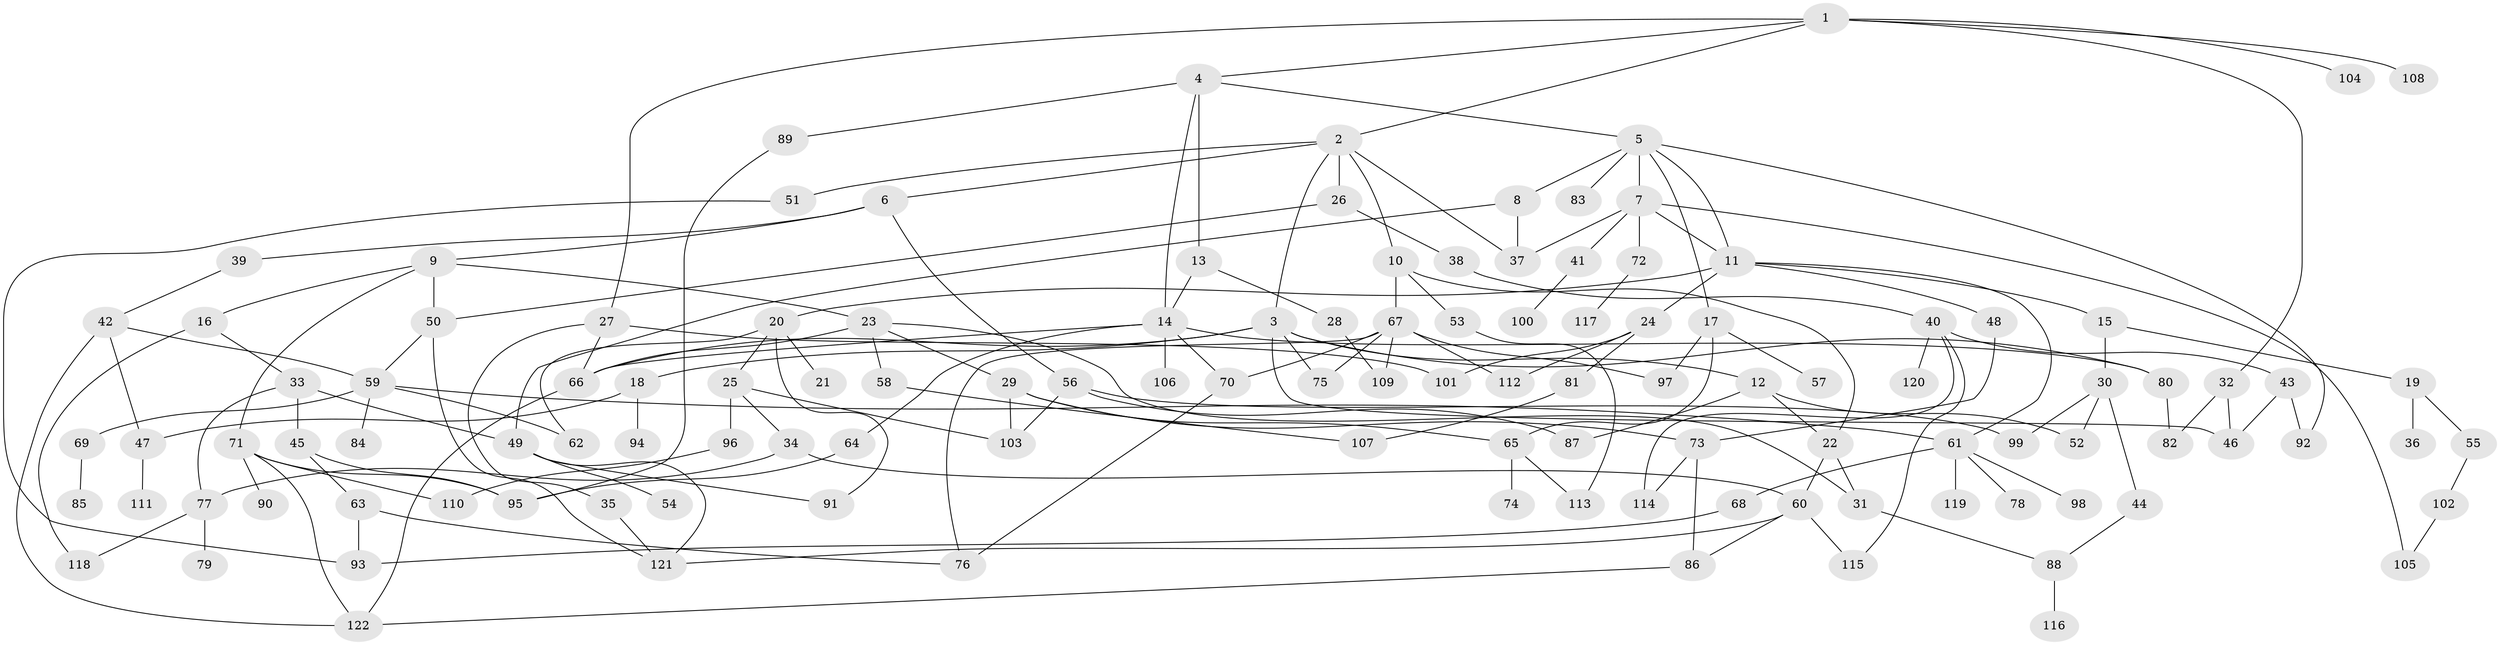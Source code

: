 // Generated by graph-tools (version 1.1) at 2025/10/02/27/25 16:10:50]
// undirected, 122 vertices, 179 edges
graph export_dot {
graph [start="1"]
  node [color=gray90,style=filled];
  1;
  2;
  3;
  4;
  5;
  6;
  7;
  8;
  9;
  10;
  11;
  12;
  13;
  14;
  15;
  16;
  17;
  18;
  19;
  20;
  21;
  22;
  23;
  24;
  25;
  26;
  27;
  28;
  29;
  30;
  31;
  32;
  33;
  34;
  35;
  36;
  37;
  38;
  39;
  40;
  41;
  42;
  43;
  44;
  45;
  46;
  47;
  48;
  49;
  50;
  51;
  52;
  53;
  54;
  55;
  56;
  57;
  58;
  59;
  60;
  61;
  62;
  63;
  64;
  65;
  66;
  67;
  68;
  69;
  70;
  71;
  72;
  73;
  74;
  75;
  76;
  77;
  78;
  79;
  80;
  81;
  82;
  83;
  84;
  85;
  86;
  87;
  88;
  89;
  90;
  91;
  92;
  93;
  94;
  95;
  96;
  97;
  98;
  99;
  100;
  101;
  102;
  103;
  104;
  105;
  106;
  107;
  108;
  109;
  110;
  111;
  112;
  113;
  114;
  115;
  116;
  117;
  118;
  119;
  120;
  121;
  122;
  1 -- 2;
  1 -- 4;
  1 -- 27;
  1 -- 32;
  1 -- 104;
  1 -- 108;
  2 -- 3;
  2 -- 6;
  2 -- 10;
  2 -- 26;
  2 -- 51;
  2 -- 37;
  3 -- 12;
  3 -- 18;
  3 -- 80;
  3 -- 75;
  3 -- 46;
  3 -- 66;
  4 -- 5;
  4 -- 13;
  4 -- 89;
  4 -- 14;
  5 -- 7;
  5 -- 8;
  5 -- 11;
  5 -- 17;
  5 -- 83;
  5 -- 92;
  6 -- 9;
  6 -- 39;
  6 -- 56;
  7 -- 37;
  7 -- 41;
  7 -- 72;
  7 -- 11;
  7 -- 105;
  8 -- 37;
  8 -- 49;
  9 -- 16;
  9 -- 23;
  9 -- 71;
  9 -- 50;
  10 -- 22;
  10 -- 53;
  10 -- 67;
  11 -- 15;
  11 -- 20;
  11 -- 24;
  11 -- 48;
  11 -- 61;
  12 -- 52;
  12 -- 87;
  12 -- 22;
  13 -- 14;
  13 -- 28;
  14 -- 64;
  14 -- 66;
  14 -- 106;
  14 -- 80;
  14 -- 70;
  15 -- 19;
  15 -- 30;
  16 -- 33;
  16 -- 118;
  17 -- 57;
  17 -- 65;
  17 -- 97;
  18 -- 47;
  18 -- 94;
  19 -- 36;
  19 -- 55;
  20 -- 21;
  20 -- 25;
  20 -- 91;
  20 -- 62;
  22 -- 31;
  22 -- 60;
  23 -- 29;
  23 -- 58;
  23 -- 66;
  23 -- 31;
  24 -- 81;
  24 -- 112;
  24 -- 101;
  25 -- 34;
  25 -- 96;
  25 -- 103;
  26 -- 38;
  26 -- 50;
  27 -- 35;
  27 -- 101;
  27 -- 66;
  28 -- 109;
  29 -- 65;
  29 -- 73;
  29 -- 103;
  30 -- 44;
  30 -- 52;
  30 -- 99;
  31 -- 88;
  32 -- 82;
  32 -- 46;
  33 -- 45;
  33 -- 49;
  33 -- 77;
  34 -- 77;
  34 -- 60;
  35 -- 121;
  38 -- 40;
  39 -- 42;
  40 -- 43;
  40 -- 114;
  40 -- 115;
  40 -- 120;
  41 -- 100;
  42 -- 59;
  42 -- 47;
  42 -- 122;
  43 -- 46;
  43 -- 92;
  44 -- 88;
  45 -- 63;
  45 -- 95;
  47 -- 111;
  48 -- 73;
  49 -- 54;
  49 -- 121;
  49 -- 91;
  50 -- 59;
  50 -- 121;
  51 -- 93;
  53 -- 113;
  55 -- 102;
  56 -- 99;
  56 -- 103;
  56 -- 87;
  58 -- 107;
  59 -- 61;
  59 -- 62;
  59 -- 69;
  59 -- 84;
  60 -- 121;
  60 -- 86;
  60 -- 115;
  61 -- 68;
  61 -- 78;
  61 -- 98;
  61 -- 119;
  63 -- 76;
  63 -- 93;
  64 -- 95;
  65 -- 74;
  65 -- 113;
  66 -- 122;
  67 -- 70;
  67 -- 75;
  67 -- 97;
  67 -- 109;
  67 -- 76;
  67 -- 112;
  68 -- 93;
  69 -- 85;
  70 -- 76;
  71 -- 90;
  71 -- 122;
  71 -- 110;
  71 -- 95;
  72 -- 117;
  73 -- 86;
  73 -- 114;
  77 -- 79;
  77 -- 118;
  80 -- 82;
  81 -- 107;
  86 -- 122;
  88 -- 116;
  89 -- 95;
  96 -- 110;
  102 -- 105;
}
